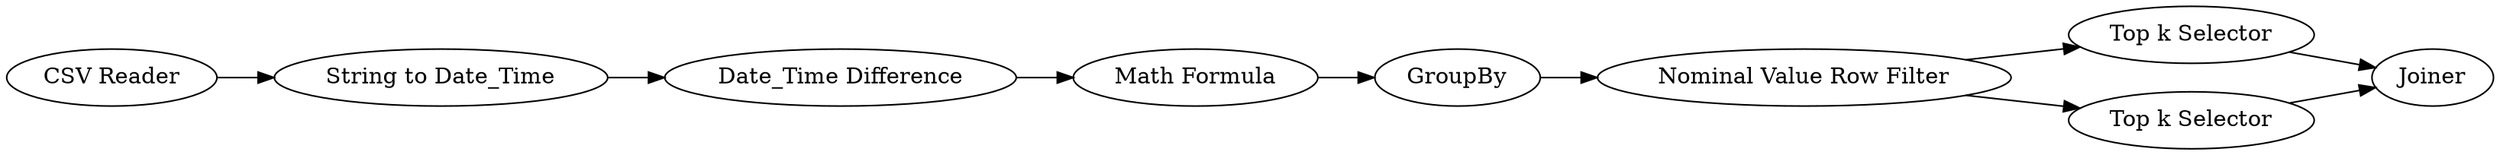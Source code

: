 digraph {
	1 [label="CSV Reader"]
	2 [label="String to Date_Time"]
	3 [label="Date_Time Difference"]
	4 [label="Math Formula"]
	5 [label=GroupBy]
	6 [label="Nominal Value Row Filter"]
	7 [label="Top k Selector"]
	8 [label="Top k Selector"]
	9 [label=Joiner]
	1 -> 2
	2 -> 3
	3 -> 4
	4 -> 5
	5 -> 6
	6 -> 7
	6 -> 8
	7 -> 9
	8 -> 9
	rankdir=LR
}
